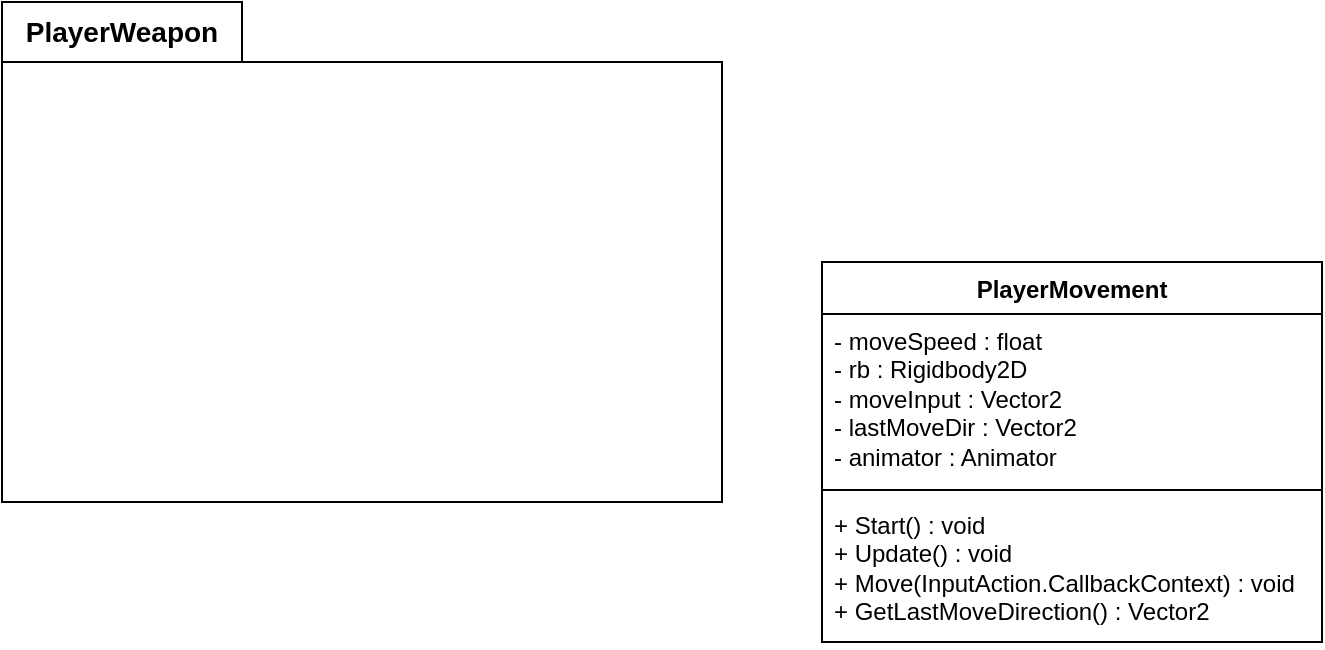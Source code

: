 <mxfile version="28.2.5">
  <diagram name="Halaman-1" id="NO5VuHG7EqsPxHAtVzSV">
    <mxGraphModel dx="1042" dy="527" grid="1" gridSize="10" guides="1" tooltips="1" connect="1" arrows="1" fold="1" page="1" pageScale="1" pageWidth="1169" pageHeight="827" math="0" shadow="0">
      <root>
        <mxCell id="0" />
        <mxCell id="1" parent="0" />
        <mxCell id="eR3sBbdVZpSXUMIN5i5O-1" value="PlayerMovement" style="swimlane;fontStyle=1;align=center;verticalAlign=top;childLayout=stackLayout;horizontal=1;startSize=26;horizontalStack=0;resizeParent=1;resizeParentMax=0;resizeLast=0;collapsible=1;marginBottom=0;whiteSpace=wrap;html=1;" parent="1" vertex="1">
          <mxGeometry x="450" y="230" width="250" height="190" as="geometry">
            <mxRectangle x="450" y="230" width="100" height="30" as="alternateBounds" />
          </mxGeometry>
        </mxCell>
        <mxCell id="eR3sBbdVZpSXUMIN5i5O-2" value="&lt;div&gt;- moveSpeed : float&amp;nbsp; &amp;nbsp; &amp;nbsp;&amp;nbsp;&lt;span style=&quot;background-color: transparent; color: light-dark(rgb(0, 0, 0), rgb(255, 255, 255));&quot;&gt;&amp;nbsp;&lt;/span&gt;&lt;/div&gt;&lt;div&gt;- rb : Rigidbody2D&amp;nbsp;&lt;/div&gt;&lt;div&gt;- moveInput : Vector2&lt;/div&gt;&lt;div&gt;- lastMoveDir : Vector2&lt;/div&gt;&lt;div&gt;- animator : Animator&lt;/div&gt;&lt;div&gt;&lt;br&gt;&lt;/div&gt;" style="text;strokeColor=none;fillColor=none;align=left;verticalAlign=top;spacingLeft=4;spacingRight=4;overflow=hidden;rotatable=0;points=[[0,0.5],[1,0.5]];portConstraint=eastwest;whiteSpace=wrap;html=1;" parent="eR3sBbdVZpSXUMIN5i5O-1" vertex="1">
          <mxGeometry y="26" width="250" height="84" as="geometry" />
        </mxCell>
        <mxCell id="eR3sBbdVZpSXUMIN5i5O-3" value="" style="line;strokeWidth=1;fillColor=none;align=left;verticalAlign=middle;spacingTop=-1;spacingLeft=3;spacingRight=3;rotatable=0;labelPosition=right;points=[];portConstraint=eastwest;strokeColor=inherit;" parent="eR3sBbdVZpSXUMIN5i5O-1" vertex="1">
          <mxGeometry y="110" width="250" height="8" as="geometry" />
        </mxCell>
        <mxCell id="eR3sBbdVZpSXUMIN5i5O-4" value="&lt;div&gt;+ Start() : void&amp;nbsp; &amp;nbsp;&lt;/div&gt;&lt;div&gt;+ Update() : void&amp;nbsp; &amp;nbsp; &amp;nbsp;&lt;/div&gt;&lt;div&gt;+ Move(InputAction.CallbackContext) : void&amp;nbsp;&lt;/div&gt;&lt;div&gt;+ GetLastMoveDirection() : Vector2&lt;/div&gt;" style="text;strokeColor=none;fillColor=none;align=left;verticalAlign=top;spacingLeft=4;spacingRight=4;overflow=hidden;rotatable=0;points=[[0,0.5],[1,0.5]];portConstraint=eastwest;whiteSpace=wrap;html=1;" parent="eR3sBbdVZpSXUMIN5i5O-1" vertex="1">
          <mxGeometry y="118" width="250" height="72" as="geometry" />
        </mxCell>
        <mxCell id="7XoZeuRVlOgC_cw6XEm1-4" value="" style="shape=folder;fontStyle=1;spacingTop=10;tabWidth=120;tabHeight=30;tabPosition=left;html=1;whiteSpace=wrap;" parent="1" vertex="1">
          <mxGeometry x="40" y="100" width="360" height="250" as="geometry" />
        </mxCell>
        <mxCell id="7XoZeuRVlOgC_cw6XEm1-5" value="PlayerWeapon" style="text;strokeColor=none;fillColor=none;html=1;align=center;verticalAlign=middle;whiteSpace=wrap;rounded=0;fontSize=14;fontStyle=1" parent="1" vertex="1">
          <mxGeometry x="40" y="100" width="120" height="30" as="geometry" />
        </mxCell>
      </root>
    </mxGraphModel>
  </diagram>
</mxfile>
